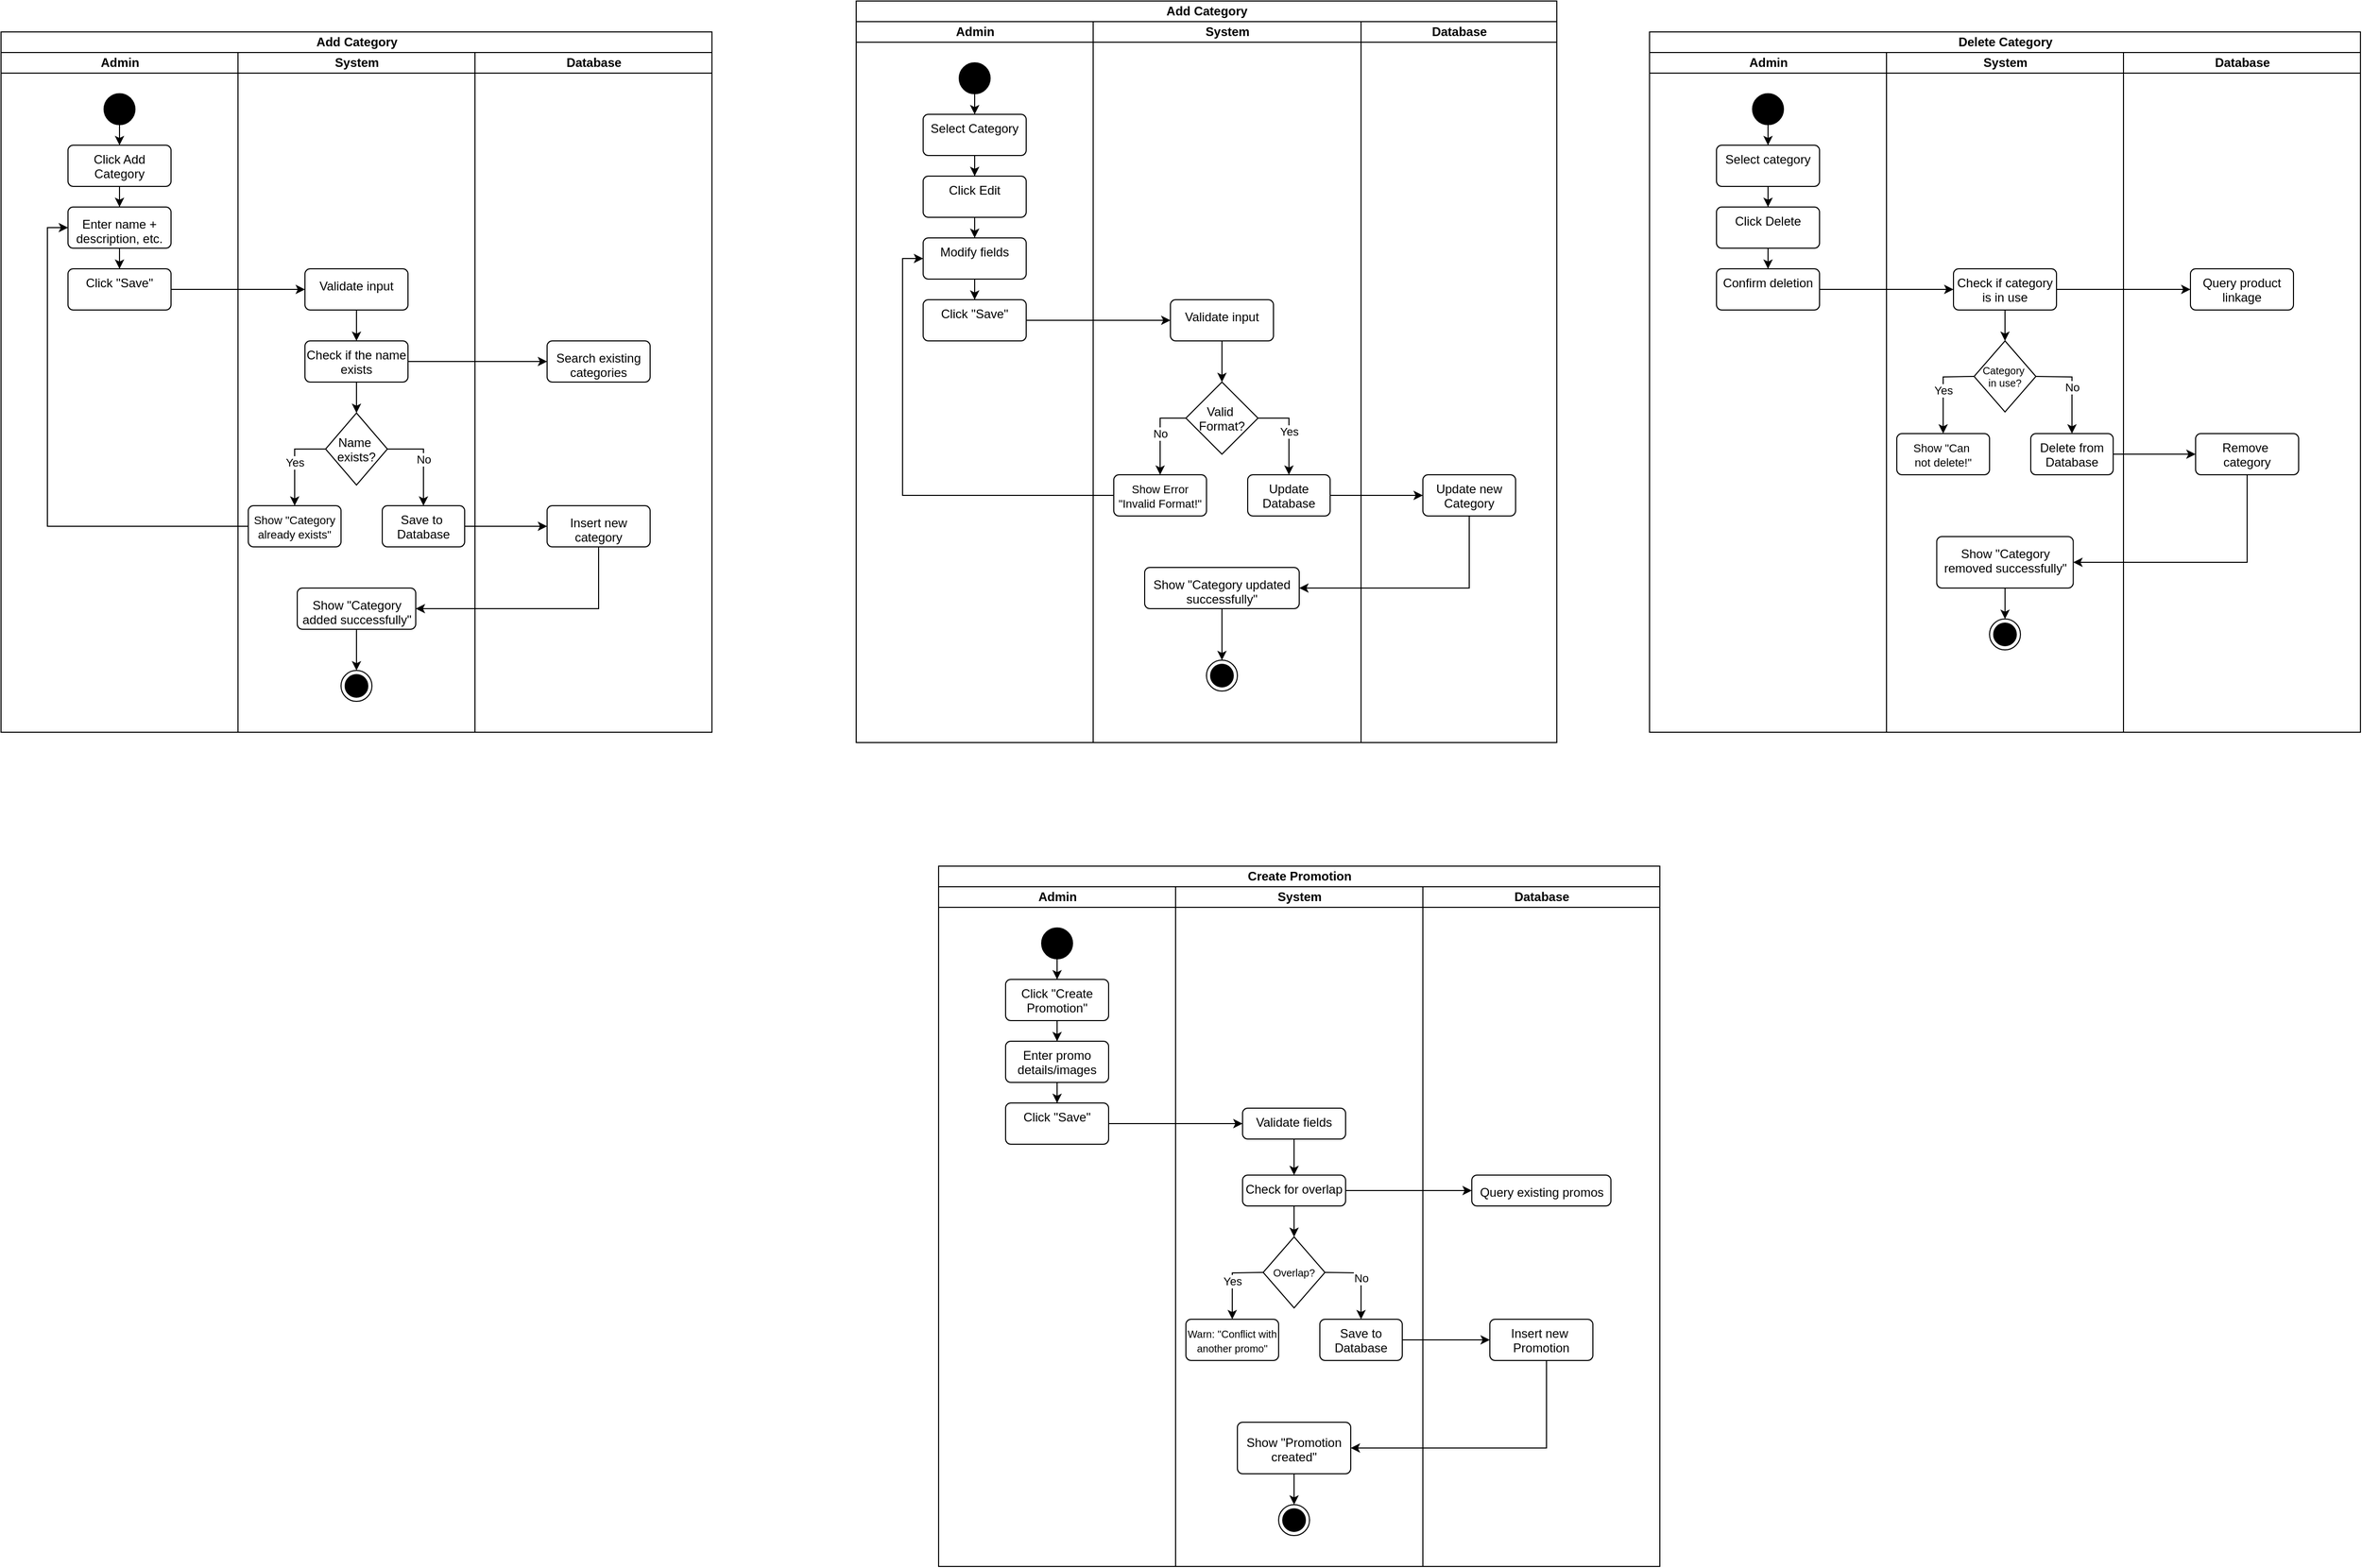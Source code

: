<mxfile version="26.2.13">
  <diagram name="Page-1" id="3IsAtxbQ0H_GZxVy88G3">
    <mxGraphModel dx="1785" dy="929" grid="1" gridSize="10" guides="1" tooltips="1" connect="1" arrows="1" fold="1" page="1" pageScale="1" pageWidth="500" pageHeight="800" math="0" shadow="0">
      <root>
        <mxCell id="0" />
        <mxCell id="1" parent="0" />
        <mxCell id="rxH15k5nblqtIWAhMG6x-1" value="Add Category" style="swimlane;childLayout=stackLayout;resizeParent=1;resizeParentMax=0;startSize=20;html=1;" vertex="1" parent="1">
          <mxGeometry x="160" y="60" width="690" height="680" as="geometry" />
        </mxCell>
        <mxCell id="rxH15k5nblqtIWAhMG6x-2" value="Admin" style="swimlane;startSize=20;html=1;" vertex="1" parent="rxH15k5nblqtIWAhMG6x-1">
          <mxGeometry y="20" width="230" height="660" as="geometry" />
        </mxCell>
        <mxCell id="rxH15k5nblqtIWAhMG6x-17" value="" style="edgeStyle=orthogonalEdgeStyle;rounded=0;orthogonalLoop=1;jettySize=auto;html=1;" edge="1" parent="rxH15k5nblqtIWAhMG6x-2" source="rxH15k5nblqtIWAhMG6x-7" target="rxH15k5nblqtIWAhMG6x-8">
          <mxGeometry relative="1" as="geometry" />
        </mxCell>
        <mxCell id="rxH15k5nblqtIWAhMG6x-7" value="" style="ellipse;fillColor=strokeColor;html=1;" vertex="1" parent="rxH15k5nblqtIWAhMG6x-2">
          <mxGeometry x="100" y="40" width="30" height="30" as="geometry" />
        </mxCell>
        <mxCell id="rxH15k5nblqtIWAhMG6x-18" value="" style="edgeStyle=orthogonalEdgeStyle;rounded=0;orthogonalLoop=1;jettySize=auto;html=1;" edge="1" parent="rxH15k5nblqtIWAhMG6x-2" source="rxH15k5nblqtIWAhMG6x-8" target="rxH15k5nblqtIWAhMG6x-15">
          <mxGeometry relative="1" as="geometry" />
        </mxCell>
        <mxCell id="rxH15k5nblqtIWAhMG6x-8" value="Click Add Category" style="html=1;align=center;verticalAlign=top;rounded=1;absoluteArcSize=1;arcSize=10;dashed=0;whiteSpace=wrap;" vertex="1" parent="rxH15k5nblqtIWAhMG6x-2">
          <mxGeometry x="65" y="90" width="100" height="40" as="geometry" />
        </mxCell>
        <mxCell id="rxH15k5nblqtIWAhMG6x-19" value="" style="edgeStyle=orthogonalEdgeStyle;rounded=0;orthogonalLoop=1;jettySize=auto;html=1;" edge="1" parent="rxH15k5nblqtIWAhMG6x-2" source="rxH15k5nblqtIWAhMG6x-15" target="rxH15k5nblqtIWAhMG6x-16">
          <mxGeometry relative="1" as="geometry" />
        </mxCell>
        <mxCell id="rxH15k5nblqtIWAhMG6x-15" value="&lt;table&gt;&lt;tbody&gt;&lt;tr&gt;&lt;td data-end=&quot;629&quot; data-start=&quot;602&quot; class=&quot;max-w-[calc(var(--thread-content-max-width)*2/3)]&quot;&gt;Enter name + description, etc.&lt;/td&gt;&lt;/tr&gt;&lt;/tbody&gt;&lt;/table&gt;&lt;table&gt;&lt;tbody&gt;&lt;tr&gt;&lt;td data-end=&quot;642&quot; data-start=&quot;629&quot; class=&quot;max-w-[calc(var(--thread-content-max-width)*2/3)]&quot;&gt;&lt;/td&gt;&lt;/tr&gt;&lt;/tbody&gt;&lt;/table&gt;" style="html=1;align=center;verticalAlign=top;rounded=1;absoluteArcSize=1;arcSize=10;dashed=0;whiteSpace=wrap;" vertex="1" parent="rxH15k5nblqtIWAhMG6x-2">
          <mxGeometry x="65" y="150" width="100" height="40" as="geometry" />
        </mxCell>
        <mxCell id="rxH15k5nblqtIWAhMG6x-16" value="Click &quot;Save&quot;" style="html=1;align=center;verticalAlign=top;rounded=1;absoluteArcSize=1;arcSize=10;dashed=0;whiteSpace=wrap;" vertex="1" parent="rxH15k5nblqtIWAhMG6x-2">
          <mxGeometry x="65" y="210" width="100" height="40" as="geometry" />
        </mxCell>
        <mxCell id="rxH15k5nblqtIWAhMG6x-30" style="edgeStyle=orthogonalEdgeStyle;rounded=0;orthogonalLoop=1;jettySize=auto;html=1;" edge="1" parent="rxH15k5nblqtIWAhMG6x-1" source="rxH15k5nblqtIWAhMG6x-16" target="rxH15k5nblqtIWAhMG6x-28">
          <mxGeometry relative="1" as="geometry" />
        </mxCell>
        <mxCell id="rxH15k5nblqtIWAhMG6x-3" value="System" style="swimlane;startSize=20;html=1;" vertex="1" parent="rxH15k5nblqtIWAhMG6x-1">
          <mxGeometry x="230" y="20" width="230" height="660" as="geometry" />
        </mxCell>
        <mxCell id="rxH15k5nblqtIWAhMG6x-31" value="" style="edgeStyle=orthogonalEdgeStyle;rounded=0;orthogonalLoop=1;jettySize=auto;html=1;" edge="1" parent="rxH15k5nblqtIWAhMG6x-3" source="rxH15k5nblqtIWAhMG6x-28" target="rxH15k5nblqtIWAhMG6x-29">
          <mxGeometry relative="1" as="geometry" />
        </mxCell>
        <mxCell id="rxH15k5nblqtIWAhMG6x-28" value="&lt;table&gt;&lt;tbody&gt;&lt;tr&gt;&lt;td data-end=&quot;702&quot; data-start=&quot;677&quot; class=&quot;max-w-[calc(var(--thread-content-max-width)*2/3)]&quot;&gt;Validate input&lt;/td&gt;&lt;/tr&gt;&lt;/tbody&gt;&lt;/table&gt;&lt;table&gt;&lt;tbody&gt;&lt;tr&gt;&lt;td data-end=&quot;719&quot; data-start=&quot;702&quot; class=&quot;max-w-[calc(var(--thread-content-max-width)*2/3)]&quot;&gt;&lt;/td&gt;&lt;/tr&gt;&lt;/tbody&gt;&lt;/table&gt;" style="html=1;align=center;verticalAlign=top;rounded=1;absoluteArcSize=1;arcSize=10;dashed=0;whiteSpace=wrap;" vertex="1" parent="rxH15k5nblqtIWAhMG6x-3">
          <mxGeometry x="65" y="210" width="100" height="40" as="geometry" />
        </mxCell>
        <mxCell id="rxH15k5nblqtIWAhMG6x-36" value="" style="edgeStyle=orthogonalEdgeStyle;rounded=0;orthogonalLoop=1;jettySize=auto;html=1;" edge="1" parent="rxH15k5nblqtIWAhMG6x-3" source="rxH15k5nblqtIWAhMG6x-29" target="rxH15k5nblqtIWAhMG6x-35">
          <mxGeometry relative="1" as="geometry" />
        </mxCell>
        <mxCell id="rxH15k5nblqtIWAhMG6x-29" value="Check if the name exists" style="html=1;align=center;verticalAlign=top;rounded=1;absoluteArcSize=1;arcSize=10;dashed=0;whiteSpace=wrap;" vertex="1" parent="rxH15k5nblqtIWAhMG6x-3">
          <mxGeometry x="65" y="280" width="100" height="40" as="geometry" />
        </mxCell>
        <mxCell id="rxH15k5nblqtIWAhMG6x-35" value="Name &#xa;exists?" style="rhombus;" vertex="1" parent="rxH15k5nblqtIWAhMG6x-3">
          <mxGeometry x="85" y="350" width="60" height="70" as="geometry" />
        </mxCell>
        <mxCell id="rxH15k5nblqtIWAhMG6x-37" value="&lt;font style=&quot;font-size: 11px;&quot;&gt; Show &quot;Category already exists&quot;&lt;/font&gt;" style="html=1;align=center;verticalAlign=top;rounded=1;absoluteArcSize=1;arcSize=10;dashed=0;whiteSpace=wrap;" vertex="1" parent="rxH15k5nblqtIWAhMG6x-3">
          <mxGeometry x="10" y="440" width="90" height="40" as="geometry" />
        </mxCell>
        <mxCell id="rxH15k5nblqtIWAhMG6x-40" value=" Save to&amp;nbsp;&lt;div&gt;Database&lt;/div&gt;" style="html=1;align=center;verticalAlign=top;rounded=1;absoluteArcSize=1;arcSize=10;dashed=0;whiteSpace=wrap;" vertex="1" parent="rxH15k5nblqtIWAhMG6x-3">
          <mxGeometry x="140" y="440" width="80" height="40" as="geometry" />
        </mxCell>
        <mxCell id="rxH15k5nblqtIWAhMG6x-41" value="" style="endArrow=classic;html=1;rounded=0;entryX=0.5;entryY=0;entryDx=0;entryDy=0;exitX=0;exitY=0.5;exitDx=0;exitDy=0;" edge="1" parent="rxH15k5nblqtIWAhMG6x-3" source="rxH15k5nblqtIWAhMG6x-35" target="rxH15k5nblqtIWAhMG6x-37">
          <mxGeometry relative="1" as="geometry">
            <mxPoint x="-50" y="300" as="sourcePoint" />
            <mxPoint x="50" y="300" as="targetPoint" />
            <Array as="points">
              <mxPoint x="55" y="385" />
            </Array>
          </mxGeometry>
        </mxCell>
        <mxCell id="rxH15k5nblqtIWAhMG6x-42" value="Yes" style="edgeLabel;resizable=0;html=1;;align=center;verticalAlign=middle;" connectable="0" vertex="1" parent="rxH15k5nblqtIWAhMG6x-41">
          <mxGeometry relative="1" as="geometry" />
        </mxCell>
        <mxCell id="rxH15k5nblqtIWAhMG6x-43" value="" style="endArrow=classic;html=1;rounded=0;entryX=0.5;entryY=0;entryDx=0;entryDy=0;exitX=1;exitY=0.5;exitDx=0;exitDy=0;" edge="1" parent="rxH15k5nblqtIWAhMG6x-3" source="rxH15k5nblqtIWAhMG6x-35" target="rxH15k5nblqtIWAhMG6x-40">
          <mxGeometry relative="1" as="geometry">
            <mxPoint x="95" y="395" as="sourcePoint" />
            <mxPoint x="65" y="450" as="targetPoint" />
            <Array as="points">
              <mxPoint x="180" y="385" />
            </Array>
          </mxGeometry>
        </mxCell>
        <mxCell id="rxH15k5nblqtIWAhMG6x-44" value="No" style="edgeLabel;resizable=0;html=1;;align=center;verticalAlign=middle;" connectable="0" vertex="1" parent="rxH15k5nblqtIWAhMG6x-43">
          <mxGeometry relative="1" as="geometry" />
        </mxCell>
        <mxCell id="rxH15k5nblqtIWAhMG6x-48" value="" style="ellipse;html=1;shape=endState;fillColor=strokeColor;" vertex="1" parent="rxH15k5nblqtIWAhMG6x-3">
          <mxGeometry x="100" y="600" width="30" height="30" as="geometry" />
        </mxCell>
        <mxCell id="rxH15k5nblqtIWAhMG6x-51" value="" style="edgeStyle=orthogonalEdgeStyle;rounded=0;orthogonalLoop=1;jettySize=auto;html=1;" edge="1" parent="rxH15k5nblqtIWAhMG6x-3" source="rxH15k5nblqtIWAhMG6x-49" target="rxH15k5nblqtIWAhMG6x-48">
          <mxGeometry relative="1" as="geometry" />
        </mxCell>
        <mxCell id="rxH15k5nblqtIWAhMG6x-49" value="&lt;table&gt;&lt;tbody&gt;&lt;tr&gt;&lt;td data-end=&quot;1046&quot; data-start=&quot;1009&quot; class=&quot;max-w-[calc(var(--thread-content-max-width)*2/3)]&quot;&gt;Show &quot;Category added successfully&quot;&lt;/td&gt;&lt;/tr&gt;&lt;/tbody&gt;&lt;/table&gt;&lt;table&gt;&lt;tbody&gt;&lt;tr&gt;&lt;td data-end=&quot;1049&quot; data-start=&quot;1046&quot; class=&quot;max-w-[calc(var(--thread-content-max-width)*2/3)]&quot;&gt;&lt;/td&gt;&lt;/tr&gt;&lt;/tbody&gt;&lt;/table&gt;" style="html=1;align=center;verticalAlign=top;rounded=1;absoluteArcSize=1;arcSize=10;dashed=0;whiteSpace=wrap;" vertex="1" parent="rxH15k5nblqtIWAhMG6x-3">
          <mxGeometry x="57.5" y="520" width="115" height="40" as="geometry" />
        </mxCell>
        <mxCell id="rxH15k5nblqtIWAhMG6x-4" value="Database" style="swimlane;startSize=20;html=1;" vertex="1" parent="rxH15k5nblqtIWAhMG6x-1">
          <mxGeometry x="460" y="20" width="230" height="660" as="geometry" />
        </mxCell>
        <mxCell id="rxH15k5nblqtIWAhMG6x-32" value="&lt;table&gt;&lt;tbody&gt;&lt;tr data-end=&quot;790&quot; data-start=&quot;720&quot;&gt;&lt;td data-end=&quot;790&quot; data-start=&quot;760&quot; class=&quot;max-w-[calc(var(--thread-content-max-width)*2/3)]&quot;&gt;Search existing categories&lt;/td&gt;&lt;/tr&gt;&lt;/tbody&gt;&lt;/table&gt;&lt;table&gt;&lt;tbody&gt;&lt;tr data-end=&quot;848&quot; data-start=&quot;791&quot;&gt;&lt;td data-end=&quot;806&quot; data-start=&quot;791&quot; class=&quot;max-w-[calc(var(--thread-content-max-width)*2/3)]&quot;&gt;&lt;/td&gt;&lt;/tr&gt;&lt;/tbody&gt;&lt;/table&gt;" style="html=1;align=center;verticalAlign=top;rounded=1;absoluteArcSize=1;arcSize=10;dashed=0;whiteSpace=wrap;" vertex="1" parent="rxH15k5nblqtIWAhMG6x-4">
          <mxGeometry x="70" y="280" width="100" height="40" as="geometry" />
        </mxCell>
        <mxCell id="rxH15k5nblqtIWAhMG6x-46" value="&lt;table&gt;&lt;tbody&gt;&lt;tr data-end=&quot;790&quot; data-start=&quot;720&quot;&gt;&lt;td data-end=&quot;790&quot; data-start=&quot;760&quot; class=&quot;max-w-[calc(var(--thread-content-max-width)*2/3)]&quot;&gt;Insert new category&lt;table style=&quot;background-color: transparent; color: light-dark(rgb(0, 0, 0), rgb(255, 255, 255));&quot;&gt;&lt;tbody&gt;&lt;tr data-end=&quot;848&quot; data-start=&quot;791&quot;&gt;&lt;td data-end=&quot;806&quot; data-start=&quot;791&quot; class=&quot;max-w-[calc(var(--thread-content-max-width)*2/3)]&quot;&gt;&lt;/td&gt;&lt;/tr&gt;&lt;/tbody&gt;&lt;/table&gt;&lt;/td&gt;&lt;/tr&gt;&lt;/tbody&gt;&lt;/table&gt;" style="html=1;align=center;verticalAlign=top;rounded=1;absoluteArcSize=1;arcSize=10;dashed=0;whiteSpace=wrap;" vertex="1" parent="rxH15k5nblqtIWAhMG6x-4">
          <mxGeometry x="70" y="440" width="100" height="40" as="geometry" />
        </mxCell>
        <mxCell id="rxH15k5nblqtIWAhMG6x-33" style="edgeStyle=orthogonalEdgeStyle;rounded=0;orthogonalLoop=1;jettySize=auto;html=1;" edge="1" parent="rxH15k5nblqtIWAhMG6x-1" source="rxH15k5nblqtIWAhMG6x-29" target="rxH15k5nblqtIWAhMG6x-32">
          <mxGeometry relative="1" as="geometry" />
        </mxCell>
        <mxCell id="rxH15k5nblqtIWAhMG6x-45" style="edgeStyle=orthogonalEdgeStyle;rounded=0;orthogonalLoop=1;jettySize=auto;html=1;entryX=0;entryY=0.5;entryDx=0;entryDy=0;" edge="1" parent="rxH15k5nblqtIWAhMG6x-1" source="rxH15k5nblqtIWAhMG6x-37" target="rxH15k5nblqtIWAhMG6x-15">
          <mxGeometry relative="1" as="geometry" />
        </mxCell>
        <mxCell id="rxH15k5nblqtIWAhMG6x-47" value="" style="edgeStyle=orthogonalEdgeStyle;rounded=0;orthogonalLoop=1;jettySize=auto;html=1;" edge="1" parent="rxH15k5nblqtIWAhMG6x-1" source="rxH15k5nblqtIWAhMG6x-40" target="rxH15k5nblqtIWAhMG6x-46">
          <mxGeometry relative="1" as="geometry" />
        </mxCell>
        <mxCell id="rxH15k5nblqtIWAhMG6x-50" style="edgeStyle=orthogonalEdgeStyle;rounded=0;orthogonalLoop=1;jettySize=auto;html=1;entryX=1;entryY=0.5;entryDx=0;entryDy=0;" edge="1" parent="rxH15k5nblqtIWAhMG6x-1" source="rxH15k5nblqtIWAhMG6x-46" target="rxH15k5nblqtIWAhMG6x-49">
          <mxGeometry relative="1" as="geometry">
            <Array as="points">
              <mxPoint x="580" y="560" />
            </Array>
          </mxGeometry>
        </mxCell>
        <mxCell id="rxH15k5nblqtIWAhMG6x-53" value="Add Category" style="swimlane;childLayout=stackLayout;resizeParent=1;resizeParentMax=0;startSize=20;html=1;" vertex="1" parent="1">
          <mxGeometry x="990" y="30" width="680" height="720" as="geometry" />
        </mxCell>
        <mxCell id="rxH15k5nblqtIWAhMG6x-54" value="Admin" style="swimlane;startSize=20;html=1;" vertex="1" parent="rxH15k5nblqtIWAhMG6x-53">
          <mxGeometry y="20" width="230" height="700" as="geometry" />
        </mxCell>
        <mxCell id="rxH15k5nblqtIWAhMG6x-55" value="" style="edgeStyle=orthogonalEdgeStyle;rounded=0;orthogonalLoop=1;jettySize=auto;html=1;" edge="1" parent="rxH15k5nblqtIWAhMG6x-54" source="rxH15k5nblqtIWAhMG6x-56" target="rxH15k5nblqtIWAhMG6x-58">
          <mxGeometry relative="1" as="geometry" />
        </mxCell>
        <mxCell id="rxH15k5nblqtIWAhMG6x-56" value="" style="ellipse;fillColor=strokeColor;html=1;" vertex="1" parent="rxH15k5nblqtIWAhMG6x-54">
          <mxGeometry x="100" y="40" width="30" height="30" as="geometry" />
        </mxCell>
        <mxCell id="rxH15k5nblqtIWAhMG6x-57" value="" style="edgeStyle=orthogonalEdgeStyle;rounded=0;orthogonalLoop=1;jettySize=auto;html=1;" edge="1" parent="rxH15k5nblqtIWAhMG6x-54" source="rxH15k5nblqtIWAhMG6x-58" target="rxH15k5nblqtIWAhMG6x-60">
          <mxGeometry relative="1" as="geometry" />
        </mxCell>
        <mxCell id="rxH15k5nblqtIWAhMG6x-58" value="Select Category" style="html=1;align=center;verticalAlign=top;rounded=1;absoluteArcSize=1;arcSize=10;dashed=0;whiteSpace=wrap;" vertex="1" parent="rxH15k5nblqtIWAhMG6x-54">
          <mxGeometry x="65" y="90" width="100" height="40" as="geometry" />
        </mxCell>
        <mxCell id="rxH15k5nblqtIWAhMG6x-59" value="" style="edgeStyle=orthogonalEdgeStyle;rounded=0;orthogonalLoop=1;jettySize=auto;html=1;" edge="1" parent="rxH15k5nblqtIWAhMG6x-54" source="rxH15k5nblqtIWAhMG6x-60" target="rxH15k5nblqtIWAhMG6x-61">
          <mxGeometry relative="1" as="geometry" />
        </mxCell>
        <mxCell id="rxH15k5nblqtIWAhMG6x-60" value="Click Edit" style="html=1;align=center;verticalAlign=top;rounded=1;absoluteArcSize=1;arcSize=10;dashed=0;whiteSpace=wrap;" vertex="1" parent="rxH15k5nblqtIWAhMG6x-54">
          <mxGeometry x="65" y="150" width="100" height="40" as="geometry" />
        </mxCell>
        <mxCell id="rxH15k5nblqtIWAhMG6x-86" value="" style="edgeStyle=orthogonalEdgeStyle;rounded=0;orthogonalLoop=1;jettySize=auto;html=1;" edge="1" parent="rxH15k5nblqtIWAhMG6x-54" source="rxH15k5nblqtIWAhMG6x-61" target="rxH15k5nblqtIWAhMG6x-85">
          <mxGeometry relative="1" as="geometry" />
        </mxCell>
        <mxCell id="rxH15k5nblqtIWAhMG6x-61" value="Modify fields" style="html=1;align=center;verticalAlign=top;rounded=1;absoluteArcSize=1;arcSize=10;dashed=0;whiteSpace=wrap;" vertex="1" parent="rxH15k5nblqtIWAhMG6x-54">
          <mxGeometry x="65" y="210" width="100" height="40" as="geometry" />
        </mxCell>
        <mxCell id="rxH15k5nblqtIWAhMG6x-85" value="Click &quot;Save&quot;" style="html=1;align=center;verticalAlign=top;rounded=1;absoluteArcSize=1;arcSize=10;dashed=0;whiteSpace=wrap;" vertex="1" parent="rxH15k5nblqtIWAhMG6x-54">
          <mxGeometry x="65" y="270" width="100" height="40" as="geometry" />
        </mxCell>
        <mxCell id="rxH15k5nblqtIWAhMG6x-63" value="System" style="swimlane;startSize=20;html=1;" vertex="1" parent="rxH15k5nblqtIWAhMG6x-53">
          <mxGeometry x="230" y="20" width="260" height="700" as="geometry" />
        </mxCell>
        <mxCell id="rxH15k5nblqtIWAhMG6x-88" value="" style="edgeStyle=orthogonalEdgeStyle;rounded=0;orthogonalLoop=1;jettySize=auto;html=1;" edge="1" parent="rxH15k5nblqtIWAhMG6x-63" source="rxH15k5nblqtIWAhMG6x-65" target="rxH15k5nblqtIWAhMG6x-68">
          <mxGeometry relative="1" as="geometry" />
        </mxCell>
        <mxCell id="rxH15k5nblqtIWAhMG6x-65" value="&lt;table&gt;&lt;tbody&gt;&lt;tr&gt;&lt;td data-end=&quot;702&quot; data-start=&quot;677&quot; class=&quot;max-w-[calc(var(--thread-content-max-width)*2/3)]&quot;&gt;Validate input&lt;/td&gt;&lt;/tr&gt;&lt;/tbody&gt;&lt;/table&gt;&lt;table&gt;&lt;tbody&gt;&lt;tr&gt;&lt;td data-end=&quot;719&quot; data-start=&quot;702&quot; class=&quot;max-w-[calc(var(--thread-content-max-width)*2/3)]&quot;&gt;&lt;/td&gt;&lt;/tr&gt;&lt;/tbody&gt;&lt;/table&gt;" style="html=1;align=center;verticalAlign=top;rounded=1;absoluteArcSize=1;arcSize=10;dashed=0;whiteSpace=wrap;" vertex="1" parent="rxH15k5nblqtIWAhMG6x-63">
          <mxGeometry x="75" y="270" width="100" height="40" as="geometry" />
        </mxCell>
        <mxCell id="rxH15k5nblqtIWAhMG6x-68" value="Valid &#xa;Format?" style="rhombus;" vertex="1" parent="rxH15k5nblqtIWAhMG6x-63">
          <mxGeometry x="90" y="350" width="70" height="70" as="geometry" />
        </mxCell>
        <mxCell id="rxH15k5nblqtIWAhMG6x-69" value="&lt;font style=&quot;font-size: 11px;&quot;&gt; Show Error &quot;Invalid Format!&quot;&lt;/font&gt;" style="html=1;align=center;verticalAlign=top;rounded=1;absoluteArcSize=1;arcSize=10;dashed=0;whiteSpace=wrap;" vertex="1" parent="rxH15k5nblqtIWAhMG6x-63">
          <mxGeometry x="20" y="440" width="90" height="40" as="geometry" />
        </mxCell>
        <mxCell id="rxH15k5nblqtIWAhMG6x-70" value="Update Database" style="html=1;align=center;verticalAlign=top;rounded=1;absoluteArcSize=1;arcSize=10;dashed=0;whiteSpace=wrap;" vertex="1" parent="rxH15k5nblqtIWAhMG6x-63">
          <mxGeometry x="150" y="440" width="80" height="40" as="geometry" />
        </mxCell>
        <mxCell id="rxH15k5nblqtIWAhMG6x-71" value="" style="endArrow=classic;html=1;rounded=0;entryX=0.5;entryY=0;entryDx=0;entryDy=0;exitX=0;exitY=0.5;exitDx=0;exitDy=0;" edge="1" parent="rxH15k5nblqtIWAhMG6x-63" source="rxH15k5nblqtIWAhMG6x-68" target="rxH15k5nblqtIWAhMG6x-69">
          <mxGeometry relative="1" as="geometry">
            <mxPoint x="-40" y="300" as="sourcePoint" />
            <mxPoint x="60" y="300" as="targetPoint" />
            <Array as="points">
              <mxPoint x="65" y="385" />
            </Array>
          </mxGeometry>
        </mxCell>
        <mxCell id="rxH15k5nblqtIWAhMG6x-72" value="No" style="edgeLabel;resizable=0;html=1;;align=center;verticalAlign=middle;" connectable="0" vertex="1" parent="rxH15k5nblqtIWAhMG6x-71">
          <mxGeometry relative="1" as="geometry" />
        </mxCell>
        <mxCell id="rxH15k5nblqtIWAhMG6x-73" value="" style="endArrow=classic;html=1;rounded=0;entryX=0.5;entryY=0;entryDx=0;entryDy=0;exitX=1;exitY=0.5;exitDx=0;exitDy=0;" edge="1" parent="rxH15k5nblqtIWAhMG6x-63" source="rxH15k5nblqtIWAhMG6x-68" target="rxH15k5nblqtIWAhMG6x-70">
          <mxGeometry relative="1" as="geometry">
            <mxPoint x="105" y="395" as="sourcePoint" />
            <mxPoint x="75" y="450" as="targetPoint" />
            <Array as="points">
              <mxPoint x="190" y="385" />
            </Array>
          </mxGeometry>
        </mxCell>
        <mxCell id="rxH15k5nblqtIWAhMG6x-74" value="Yes" style="edgeLabel;resizable=0;html=1;;align=center;verticalAlign=middle;" connectable="0" vertex="1" parent="rxH15k5nblqtIWAhMG6x-73">
          <mxGeometry relative="1" as="geometry" />
        </mxCell>
        <mxCell id="rxH15k5nblqtIWAhMG6x-75" value="" style="ellipse;html=1;shape=endState;fillColor=strokeColor;" vertex="1" parent="rxH15k5nblqtIWAhMG6x-63">
          <mxGeometry x="110" y="620" width="30" height="30" as="geometry" />
        </mxCell>
        <mxCell id="rxH15k5nblqtIWAhMG6x-76" value="" style="edgeStyle=orthogonalEdgeStyle;rounded=0;orthogonalLoop=1;jettySize=auto;html=1;" edge="1" parent="rxH15k5nblqtIWAhMG6x-63" source="rxH15k5nblqtIWAhMG6x-77" target="rxH15k5nblqtIWAhMG6x-75">
          <mxGeometry relative="1" as="geometry" />
        </mxCell>
        <mxCell id="rxH15k5nblqtIWAhMG6x-77" value="&lt;table&gt;&lt;tbody&gt;&lt;tr&gt;&lt;td data-end=&quot;1046&quot; data-start=&quot;1009&quot; class=&quot;max-w-[calc(var(--thread-content-max-width)*2/3)]&quot;&gt;Show &quot;Category updated successfully&quot;&lt;/td&gt;&lt;/tr&gt;&lt;/tbody&gt;&lt;/table&gt;&lt;table&gt;&lt;tbody&gt;&lt;tr&gt;&lt;td data-end=&quot;1049&quot; data-start=&quot;1046&quot; class=&quot;max-w-[calc(var(--thread-content-max-width)*2/3)]&quot;&gt;&lt;/td&gt;&lt;/tr&gt;&lt;/tbody&gt;&lt;/table&gt;" style="html=1;align=center;verticalAlign=top;rounded=1;absoluteArcSize=1;arcSize=10;dashed=0;whiteSpace=wrap;" vertex="1" parent="rxH15k5nblqtIWAhMG6x-63">
          <mxGeometry x="50" y="530" width="150" height="40" as="geometry" />
        </mxCell>
        <mxCell id="rxH15k5nblqtIWAhMG6x-80" value="Update new Category" style="html=1;align=center;verticalAlign=top;rounded=1;absoluteArcSize=1;arcSize=10;dashed=0;whiteSpace=wrap;" vertex="1" parent="rxH15k5nblqtIWAhMG6x-63">
          <mxGeometry x="320" y="440" width="90" height="40" as="geometry" />
        </mxCell>
        <mxCell id="rxH15k5nblqtIWAhMG6x-89" style="edgeStyle=orthogonalEdgeStyle;rounded=0;orthogonalLoop=1;jettySize=auto;html=1;entryX=0;entryY=0.5;entryDx=0;entryDy=0;" edge="1" parent="rxH15k5nblqtIWAhMG6x-63" source="rxH15k5nblqtIWAhMG6x-70" target="rxH15k5nblqtIWAhMG6x-80">
          <mxGeometry relative="1" as="geometry" />
        </mxCell>
        <mxCell id="rxH15k5nblqtIWAhMG6x-90" style="edgeStyle=orthogonalEdgeStyle;rounded=0;orthogonalLoop=1;jettySize=auto;html=1;entryX=1;entryY=0.5;entryDx=0;entryDy=0;" edge="1" parent="rxH15k5nblqtIWAhMG6x-63" source="rxH15k5nblqtIWAhMG6x-80" target="rxH15k5nblqtIWAhMG6x-77">
          <mxGeometry relative="1" as="geometry">
            <Array as="points">
              <mxPoint x="365" y="550" />
            </Array>
          </mxGeometry>
        </mxCell>
        <mxCell id="rxH15k5nblqtIWAhMG6x-78" value="Database" style="swimlane;startSize=20;html=1;" vertex="1" parent="rxH15k5nblqtIWAhMG6x-53">
          <mxGeometry x="490" y="20" width="190" height="700" as="geometry" />
        </mxCell>
        <mxCell id="rxH15k5nblqtIWAhMG6x-91" style="edgeStyle=orthogonalEdgeStyle;rounded=0;orthogonalLoop=1;jettySize=auto;html=1;" edge="1" parent="rxH15k5nblqtIWAhMG6x-53" source="rxH15k5nblqtIWAhMG6x-85" target="rxH15k5nblqtIWAhMG6x-65">
          <mxGeometry relative="1" as="geometry" />
        </mxCell>
        <mxCell id="rxH15k5nblqtIWAhMG6x-92" style="edgeStyle=orthogonalEdgeStyle;rounded=0;orthogonalLoop=1;jettySize=auto;html=1;entryX=0;entryY=0.5;entryDx=0;entryDy=0;" edge="1" parent="rxH15k5nblqtIWAhMG6x-53" source="rxH15k5nblqtIWAhMG6x-69" target="rxH15k5nblqtIWAhMG6x-61">
          <mxGeometry relative="1" as="geometry" />
        </mxCell>
        <mxCell id="rxH15k5nblqtIWAhMG6x-93" value="Delete Category" style="swimlane;childLayout=stackLayout;resizeParent=1;resizeParentMax=0;startSize=20;html=1;" vertex="1" parent="1">
          <mxGeometry x="1760" y="60" width="690" height="680" as="geometry" />
        </mxCell>
        <mxCell id="rxH15k5nblqtIWAhMG6x-94" value="Admin" style="swimlane;startSize=20;html=1;" vertex="1" parent="rxH15k5nblqtIWAhMG6x-93">
          <mxGeometry y="20" width="230" height="660" as="geometry" />
        </mxCell>
        <mxCell id="rxH15k5nblqtIWAhMG6x-95" value="" style="edgeStyle=orthogonalEdgeStyle;rounded=0;orthogonalLoop=1;jettySize=auto;html=1;" edge="1" parent="rxH15k5nblqtIWAhMG6x-94" source="rxH15k5nblqtIWAhMG6x-96" target="rxH15k5nblqtIWAhMG6x-98">
          <mxGeometry relative="1" as="geometry" />
        </mxCell>
        <mxCell id="rxH15k5nblqtIWAhMG6x-96" value="" style="ellipse;fillColor=strokeColor;html=1;" vertex="1" parent="rxH15k5nblqtIWAhMG6x-94">
          <mxGeometry x="100" y="40" width="30" height="30" as="geometry" />
        </mxCell>
        <mxCell id="rxH15k5nblqtIWAhMG6x-97" value="" style="edgeStyle=orthogonalEdgeStyle;rounded=0;orthogonalLoop=1;jettySize=auto;html=1;" edge="1" parent="rxH15k5nblqtIWAhMG6x-94" source="rxH15k5nblqtIWAhMG6x-98" target="rxH15k5nblqtIWAhMG6x-100">
          <mxGeometry relative="1" as="geometry" />
        </mxCell>
        <mxCell id="rxH15k5nblqtIWAhMG6x-98" value="Select category" style="html=1;align=center;verticalAlign=top;rounded=1;absoluteArcSize=1;arcSize=10;dashed=0;whiteSpace=wrap;" vertex="1" parent="rxH15k5nblqtIWAhMG6x-94">
          <mxGeometry x="65" y="90" width="100" height="40" as="geometry" />
        </mxCell>
        <mxCell id="rxH15k5nblqtIWAhMG6x-99" value="" style="edgeStyle=orthogonalEdgeStyle;rounded=0;orthogonalLoop=1;jettySize=auto;html=1;" edge="1" parent="rxH15k5nblqtIWAhMG6x-94" source="rxH15k5nblqtIWAhMG6x-100" target="rxH15k5nblqtIWAhMG6x-101">
          <mxGeometry relative="1" as="geometry" />
        </mxCell>
        <mxCell id="rxH15k5nblqtIWAhMG6x-100" value="Click Delete" style="html=1;align=center;verticalAlign=top;rounded=1;absoluteArcSize=1;arcSize=10;dashed=0;whiteSpace=wrap;" vertex="1" parent="rxH15k5nblqtIWAhMG6x-94">
          <mxGeometry x="65" y="150" width="100" height="40" as="geometry" />
        </mxCell>
        <mxCell id="rxH15k5nblqtIWAhMG6x-101" value="Confirm deletion" style="html=1;align=center;verticalAlign=top;rounded=1;absoluteArcSize=1;arcSize=10;dashed=0;whiteSpace=wrap;" vertex="1" parent="rxH15k5nblqtIWAhMG6x-94">
          <mxGeometry x="65" y="210" width="100" height="40" as="geometry" />
        </mxCell>
        <mxCell id="rxH15k5nblqtIWAhMG6x-102" style="edgeStyle=orthogonalEdgeStyle;rounded=0;orthogonalLoop=1;jettySize=auto;html=1;" edge="1" parent="rxH15k5nblqtIWAhMG6x-93" source="rxH15k5nblqtIWAhMG6x-101" target="rxH15k5nblqtIWAhMG6x-105">
          <mxGeometry relative="1" as="geometry" />
        </mxCell>
        <mxCell id="rxH15k5nblqtIWAhMG6x-103" value="System" style="swimlane;startSize=20;html=1;" vertex="1" parent="rxH15k5nblqtIWAhMG6x-93">
          <mxGeometry x="230" y="20" width="230" height="660" as="geometry" />
        </mxCell>
        <mxCell id="rxH15k5nblqtIWAhMG6x-105" value="Check if category is in use" style="html=1;align=center;verticalAlign=top;rounded=1;absoluteArcSize=1;arcSize=10;dashed=0;whiteSpace=wrap;" vertex="1" parent="rxH15k5nblqtIWAhMG6x-103">
          <mxGeometry x="65" y="210" width="100" height="40" as="geometry" />
        </mxCell>
        <mxCell id="rxH15k5nblqtIWAhMG6x-108" value="Category &#xa;in use?" style="rhombus;fontSize=10;" vertex="1" parent="rxH15k5nblqtIWAhMG6x-103">
          <mxGeometry x="85" y="280" width="60" height="69" as="geometry" />
        </mxCell>
        <mxCell id="rxH15k5nblqtIWAhMG6x-126" value="" style="edgeStyle=orthogonalEdgeStyle;rounded=0;orthogonalLoop=1;jettySize=auto;html=1;" edge="1" parent="rxH15k5nblqtIWAhMG6x-103" source="rxH15k5nblqtIWAhMG6x-105" target="rxH15k5nblqtIWAhMG6x-108">
          <mxGeometry relative="1" as="geometry" />
        </mxCell>
        <mxCell id="rxH15k5nblqtIWAhMG6x-117" value="&lt;table&gt;&lt;tbody&gt;&lt;tr&gt;&lt;td data-end=&quot;1046&quot; data-start=&quot;1009&quot; class=&quot;max-w-[calc(var(--thread-content-max-width)*2/3)]&quot;&gt;Show &quot;Category removed successfully&quot;&lt;/td&gt;&lt;/tr&gt;&lt;/tbody&gt;&lt;/table&gt;&lt;table&gt;&lt;tbody&gt;&lt;tr&gt;&lt;td data-end=&quot;1049&quot; data-start=&quot;1046&quot; class=&quot;max-w-[calc(var(--thread-content-max-width)*2/3)]&quot;&gt;&lt;/td&gt;&lt;/tr&gt;&lt;/tbody&gt;&lt;/table&gt;" style="html=1;align=center;verticalAlign=top;rounded=1;absoluteArcSize=1;arcSize=10;dashed=0;whiteSpace=wrap;" vertex="1" parent="rxH15k5nblqtIWAhMG6x-103">
          <mxGeometry x="48.75" y="470" width="132.5" height="50" as="geometry" />
        </mxCell>
        <mxCell id="rxH15k5nblqtIWAhMG6x-115" value="" style="ellipse;html=1;shape=endState;fillColor=strokeColor;" vertex="1" parent="rxH15k5nblqtIWAhMG6x-103">
          <mxGeometry x="100" y="550" width="30" height="30" as="geometry" />
        </mxCell>
        <mxCell id="rxH15k5nblqtIWAhMG6x-116" value="" style="edgeStyle=orthogonalEdgeStyle;rounded=0;orthogonalLoop=1;jettySize=auto;html=1;" edge="1" parent="rxH15k5nblqtIWAhMG6x-103" source="rxH15k5nblqtIWAhMG6x-117" target="rxH15k5nblqtIWAhMG6x-115">
          <mxGeometry relative="1" as="geometry" />
        </mxCell>
        <mxCell id="rxH15k5nblqtIWAhMG6x-118" value="Database" style="swimlane;startSize=20;html=1;" vertex="1" parent="rxH15k5nblqtIWAhMG6x-93">
          <mxGeometry x="460" y="20" width="230" height="660" as="geometry" />
        </mxCell>
        <mxCell id="rxH15k5nblqtIWAhMG6x-119" value="Query product linkage" style="html=1;align=center;verticalAlign=top;rounded=1;absoluteArcSize=1;arcSize=10;dashed=0;whiteSpace=wrap;" vertex="1" parent="rxH15k5nblqtIWAhMG6x-118">
          <mxGeometry x="65" y="210" width="100" height="40" as="geometry" />
        </mxCell>
        <mxCell id="rxH15k5nblqtIWAhMG6x-109" value="&lt;font style=&quot;font-size: 11px;&quot;&gt; Show &quot;Can&amp;nbsp;&lt;/font&gt;&lt;div&gt;&lt;font style=&quot;font-size: 11px;&quot;&gt;not delete!&quot;&lt;/font&gt;&lt;/div&gt;" style="html=1;align=center;verticalAlign=top;rounded=1;absoluteArcSize=1;arcSize=10;dashed=0;whiteSpace=wrap;" vertex="1" parent="rxH15k5nblqtIWAhMG6x-118">
          <mxGeometry x="-220" y="370" width="90" height="40" as="geometry" />
        </mxCell>
        <mxCell id="rxH15k5nblqtIWAhMG6x-110" value="&lt;div&gt;Delete from Database&lt;/div&gt;" style="html=1;align=center;verticalAlign=top;rounded=1;absoluteArcSize=1;arcSize=10;dashed=0;whiteSpace=wrap;" vertex="1" parent="rxH15k5nblqtIWAhMG6x-118">
          <mxGeometry x="-90" y="370" width="80" height="40" as="geometry" />
        </mxCell>
        <mxCell id="rxH15k5nblqtIWAhMG6x-120" value="Remove&amp;nbsp;&lt;div&gt;category&lt;/div&gt;" style="html=1;align=center;verticalAlign=top;rounded=1;absoluteArcSize=1;arcSize=10;dashed=0;whiteSpace=wrap;" vertex="1" parent="rxH15k5nblqtIWAhMG6x-118">
          <mxGeometry x="70" y="370" width="100" height="40" as="geometry" />
        </mxCell>
        <mxCell id="rxH15k5nblqtIWAhMG6x-123" value="" style="edgeStyle=orthogonalEdgeStyle;rounded=0;orthogonalLoop=1;jettySize=auto;html=1;" edge="1" parent="rxH15k5nblqtIWAhMG6x-118" source="rxH15k5nblqtIWAhMG6x-110" target="rxH15k5nblqtIWAhMG6x-120">
          <mxGeometry relative="1" as="geometry" />
        </mxCell>
        <mxCell id="rxH15k5nblqtIWAhMG6x-125" style="edgeStyle=orthogonalEdgeStyle;rounded=0;orthogonalLoop=1;jettySize=auto;html=1;entryX=0;entryY=0.5;entryDx=0;entryDy=0;" edge="1" parent="rxH15k5nblqtIWAhMG6x-93" source="rxH15k5nblqtIWAhMG6x-105" target="rxH15k5nblqtIWAhMG6x-119">
          <mxGeometry relative="1" as="geometry" />
        </mxCell>
        <mxCell id="rxH15k5nblqtIWAhMG6x-111" value="" style="endArrow=classic;html=1;rounded=0;entryX=0.5;entryY=0;entryDx=0;entryDy=0;exitX=0;exitY=0.5;exitDx=0;exitDy=0;" edge="1" parent="rxH15k5nblqtIWAhMG6x-93" source="rxH15k5nblqtIWAhMG6x-108" target="rxH15k5nblqtIWAhMG6x-109">
          <mxGeometry relative="1" as="geometry">
            <mxPoint x="180" y="250" as="sourcePoint" />
            <mxPoint x="280" y="250" as="targetPoint" />
            <Array as="points">
              <mxPoint x="285" y="335" />
            </Array>
          </mxGeometry>
        </mxCell>
        <mxCell id="rxH15k5nblqtIWAhMG6x-112" value="Yes" style="edgeLabel;resizable=0;html=1;;align=center;verticalAlign=middle;" connectable="0" vertex="1" parent="rxH15k5nblqtIWAhMG6x-111">
          <mxGeometry relative="1" as="geometry" />
        </mxCell>
        <mxCell id="rxH15k5nblqtIWAhMG6x-113" value="" style="endArrow=classic;html=1;rounded=0;entryX=0.5;entryY=0;entryDx=0;entryDy=0;exitX=1;exitY=0.5;exitDx=0;exitDy=0;" edge="1" parent="rxH15k5nblqtIWAhMG6x-93" source="rxH15k5nblqtIWAhMG6x-108" target="rxH15k5nblqtIWAhMG6x-110">
          <mxGeometry relative="1" as="geometry">
            <mxPoint x="325" y="345" as="sourcePoint" />
            <mxPoint x="295" y="400" as="targetPoint" />
            <Array as="points">
              <mxPoint x="410" y="335" />
            </Array>
          </mxGeometry>
        </mxCell>
        <mxCell id="rxH15k5nblqtIWAhMG6x-114" value="No" style="edgeLabel;resizable=0;html=1;;align=center;verticalAlign=middle;" connectable="0" vertex="1" parent="rxH15k5nblqtIWAhMG6x-113">
          <mxGeometry relative="1" as="geometry" />
        </mxCell>
        <mxCell id="rxH15k5nblqtIWAhMG6x-128" style="edgeStyle=orthogonalEdgeStyle;rounded=0;orthogonalLoop=1;jettySize=auto;html=1;entryX=1;entryY=0.5;entryDx=0;entryDy=0;" edge="1" parent="rxH15k5nblqtIWAhMG6x-93" source="rxH15k5nblqtIWAhMG6x-120" target="rxH15k5nblqtIWAhMG6x-117">
          <mxGeometry relative="1" as="geometry">
            <Array as="points">
              <mxPoint x="580" y="515" />
            </Array>
          </mxGeometry>
        </mxCell>
        <mxCell id="rxH15k5nblqtIWAhMG6x-129" value="Create Promotion" style="swimlane;childLayout=stackLayout;resizeParent=1;resizeParentMax=0;startSize=20;html=1;" vertex="1" parent="1">
          <mxGeometry x="1070" y="870" width="700" height="680" as="geometry" />
        </mxCell>
        <mxCell id="rxH15k5nblqtIWAhMG6x-130" value="Admin" style="swimlane;startSize=20;html=1;" vertex="1" parent="rxH15k5nblqtIWAhMG6x-129">
          <mxGeometry y="20" width="230" height="660" as="geometry" />
        </mxCell>
        <mxCell id="rxH15k5nblqtIWAhMG6x-131" value="" style="edgeStyle=orthogonalEdgeStyle;rounded=0;orthogonalLoop=1;jettySize=auto;html=1;" edge="1" parent="rxH15k5nblqtIWAhMG6x-130" source="rxH15k5nblqtIWAhMG6x-132" target="rxH15k5nblqtIWAhMG6x-134">
          <mxGeometry relative="1" as="geometry" />
        </mxCell>
        <mxCell id="rxH15k5nblqtIWAhMG6x-132" value="" style="ellipse;fillColor=strokeColor;html=1;" vertex="1" parent="rxH15k5nblqtIWAhMG6x-130">
          <mxGeometry x="100" y="40" width="30" height="30" as="geometry" />
        </mxCell>
        <mxCell id="rxH15k5nblqtIWAhMG6x-133" value="" style="edgeStyle=orthogonalEdgeStyle;rounded=0;orthogonalLoop=1;jettySize=auto;html=1;" edge="1" parent="rxH15k5nblqtIWAhMG6x-130" source="rxH15k5nblqtIWAhMG6x-134" target="rxH15k5nblqtIWAhMG6x-136">
          <mxGeometry relative="1" as="geometry" />
        </mxCell>
        <mxCell id="rxH15k5nblqtIWAhMG6x-134" value="Click &quot;Create Promotion&quot;" style="html=1;align=center;verticalAlign=top;rounded=1;absoluteArcSize=1;arcSize=10;dashed=0;whiteSpace=wrap;" vertex="1" parent="rxH15k5nblqtIWAhMG6x-130">
          <mxGeometry x="65" y="90" width="100" height="40" as="geometry" />
        </mxCell>
        <mxCell id="rxH15k5nblqtIWAhMG6x-135" value="" style="edgeStyle=orthogonalEdgeStyle;rounded=0;orthogonalLoop=1;jettySize=auto;html=1;" edge="1" parent="rxH15k5nblqtIWAhMG6x-130" source="rxH15k5nblqtIWAhMG6x-136" target="rxH15k5nblqtIWAhMG6x-137">
          <mxGeometry relative="1" as="geometry" />
        </mxCell>
        <mxCell id="rxH15k5nblqtIWAhMG6x-136" value="Enter promo details/images" style="html=1;align=center;verticalAlign=top;rounded=1;absoluteArcSize=1;arcSize=10;dashed=0;whiteSpace=wrap;" vertex="1" parent="rxH15k5nblqtIWAhMG6x-130">
          <mxGeometry x="65" y="150" width="100" height="40" as="geometry" />
        </mxCell>
        <mxCell id="rxH15k5nblqtIWAhMG6x-137" value="Click &quot;Save&quot;" style="html=1;align=center;verticalAlign=top;rounded=1;absoluteArcSize=1;arcSize=10;dashed=0;whiteSpace=wrap;" vertex="1" parent="rxH15k5nblqtIWAhMG6x-130">
          <mxGeometry x="65" y="210" width="100" height="40" as="geometry" />
        </mxCell>
        <mxCell id="rxH15k5nblqtIWAhMG6x-138" style="edgeStyle=orthogonalEdgeStyle;rounded=0;orthogonalLoop=1;jettySize=auto;html=1;" edge="1" parent="rxH15k5nblqtIWAhMG6x-129" source="rxH15k5nblqtIWAhMG6x-137" target="rxH15k5nblqtIWAhMG6x-140">
          <mxGeometry relative="1" as="geometry" />
        </mxCell>
        <mxCell id="rxH15k5nblqtIWAhMG6x-139" value="System" style="swimlane;startSize=20;html=1;" vertex="1" parent="rxH15k5nblqtIWAhMG6x-129">
          <mxGeometry x="230" y="20" width="240" height="660" as="geometry" />
        </mxCell>
        <mxCell id="rxH15k5nblqtIWAhMG6x-160" value="" style="edgeStyle=orthogonalEdgeStyle;rounded=0;orthogonalLoop=1;jettySize=auto;html=1;" edge="1" parent="rxH15k5nblqtIWAhMG6x-139" source="rxH15k5nblqtIWAhMG6x-140" target="rxH15k5nblqtIWAhMG6x-159">
          <mxGeometry relative="1" as="geometry" />
        </mxCell>
        <mxCell id="rxH15k5nblqtIWAhMG6x-140" value="Validate fields" style="html=1;align=center;verticalAlign=top;rounded=1;absoluteArcSize=1;arcSize=10;dashed=0;whiteSpace=wrap;" vertex="1" parent="rxH15k5nblqtIWAhMG6x-139">
          <mxGeometry x="65" y="215" width="100" height="30" as="geometry" />
        </mxCell>
        <mxCell id="rxH15k5nblqtIWAhMG6x-141" value="Overlap?" style="rhombus;fontSize=10;" vertex="1" parent="rxH15k5nblqtIWAhMG6x-139">
          <mxGeometry x="85" y="340" width="60" height="69" as="geometry" />
        </mxCell>
        <mxCell id="rxH15k5nblqtIWAhMG6x-143" value="&lt;table&gt;&lt;tbody&gt;&lt;tr&gt;&lt;td data-end=&quot;1046&quot; data-start=&quot;1009&quot; class=&quot;max-w-[calc(var(--thread-content-max-width)*2/3)]&quot;&gt;&lt;table&gt;&lt;tbody&gt;&lt;tr&gt;&lt;td data-end=&quot;3333&quot; data-start=&quot;3306&quot; class=&quot;max-w-[calc(var(--thread-content-max-width)*2/3)]&quot;&gt;Show &quot;Promotion created&quot;&lt;/td&gt;&lt;/tr&gt;&lt;/tbody&gt;&lt;/table&gt;&lt;table&gt;&lt;tbody&gt;&lt;tr&gt;&lt;td data-end=&quot;3345&quot; data-start=&quot;3333&quot; class=&quot;max-w-[calc(var(--thread-content-max-width)*2/3)]&quot;&gt;&lt;/td&gt;&lt;/tr&gt;&lt;/tbody&gt;&lt;/table&gt;&lt;table style=&quot;background-color: transparent; color: light-dark(rgb(0, 0, 0), rgb(255, 255, 255));&quot;&gt;&lt;tbody&gt;&lt;tr&gt;&lt;td data-end=&quot;1049&quot; data-start=&quot;1046&quot; class=&quot;max-w-[calc(var(--thread-content-max-width)*2/3)]&quot;&gt;&lt;/td&gt;&lt;/tr&gt;&lt;/tbody&gt;&lt;/table&gt;&lt;/td&gt;&lt;/tr&gt;&lt;/tbody&gt;&lt;/table&gt;" style="html=1;align=center;verticalAlign=top;rounded=1;absoluteArcSize=1;arcSize=10;dashed=0;whiteSpace=wrap;" vertex="1" parent="rxH15k5nblqtIWAhMG6x-139">
          <mxGeometry x="60" y="520" width="110" height="50" as="geometry" />
        </mxCell>
        <mxCell id="rxH15k5nblqtIWAhMG6x-144" value="" style="ellipse;html=1;shape=endState;fillColor=strokeColor;" vertex="1" parent="rxH15k5nblqtIWAhMG6x-139">
          <mxGeometry x="100" y="600" width="30" height="30" as="geometry" />
        </mxCell>
        <mxCell id="rxH15k5nblqtIWAhMG6x-145" value="" style="edgeStyle=orthogonalEdgeStyle;rounded=0;orthogonalLoop=1;jettySize=auto;html=1;" edge="1" parent="rxH15k5nblqtIWAhMG6x-139" source="rxH15k5nblqtIWAhMG6x-143" target="rxH15k5nblqtIWAhMG6x-144">
          <mxGeometry relative="1" as="geometry" />
        </mxCell>
        <mxCell id="rxH15k5nblqtIWAhMG6x-148" value="&lt;font style=&quot;font-size: 10px;&quot;&gt;Warn: &quot;Conflict with another promo&quot;&lt;/font&gt;" style="html=1;align=center;verticalAlign=top;rounded=1;absoluteArcSize=1;arcSize=10;dashed=0;whiteSpace=wrap;" vertex="1" parent="rxH15k5nblqtIWAhMG6x-139">
          <mxGeometry x="10" y="420" width="90" height="40" as="geometry" />
        </mxCell>
        <mxCell id="rxH15k5nblqtIWAhMG6x-149" value="&lt;div&gt;Save to Database&lt;/div&gt;" style="html=1;align=center;verticalAlign=top;rounded=1;absoluteArcSize=1;arcSize=10;dashed=0;whiteSpace=wrap;" vertex="1" parent="rxH15k5nblqtIWAhMG6x-139">
          <mxGeometry x="140" y="420" width="80" height="40" as="geometry" />
        </mxCell>
        <mxCell id="rxH15k5nblqtIWAhMG6x-153" value="" style="endArrow=classic;html=1;rounded=0;entryX=0.5;entryY=0;entryDx=0;entryDy=0;exitX=0;exitY=0.5;exitDx=0;exitDy=0;" edge="1" parent="rxH15k5nblqtIWAhMG6x-139" source="rxH15k5nblqtIWAhMG6x-141" target="rxH15k5nblqtIWAhMG6x-148">
          <mxGeometry relative="1" as="geometry">
            <mxPoint x="-50" y="280" as="sourcePoint" />
            <mxPoint x="50" y="280" as="targetPoint" />
            <Array as="points">
              <mxPoint x="55" y="375" />
            </Array>
          </mxGeometry>
        </mxCell>
        <mxCell id="rxH15k5nblqtIWAhMG6x-154" value="Yes" style="edgeLabel;resizable=0;html=1;;align=center;verticalAlign=middle;" connectable="0" vertex="1" parent="rxH15k5nblqtIWAhMG6x-153">
          <mxGeometry relative="1" as="geometry" />
        </mxCell>
        <mxCell id="rxH15k5nblqtIWAhMG6x-155" value="" style="endArrow=classic;html=1;rounded=0;entryX=0.5;entryY=0;entryDx=0;entryDy=0;exitX=1;exitY=0.5;exitDx=0;exitDy=0;" edge="1" parent="rxH15k5nblqtIWAhMG6x-139" source="rxH15k5nblqtIWAhMG6x-141" target="rxH15k5nblqtIWAhMG6x-149">
          <mxGeometry relative="1" as="geometry">
            <mxPoint x="95" y="375" as="sourcePoint" />
            <mxPoint x="65" y="430" as="targetPoint" />
            <Array as="points">
              <mxPoint x="180" y="375" />
            </Array>
          </mxGeometry>
        </mxCell>
        <mxCell id="rxH15k5nblqtIWAhMG6x-156" value="No" style="edgeLabel;resizable=0;html=1;;align=center;verticalAlign=middle;" connectable="0" vertex="1" parent="rxH15k5nblqtIWAhMG6x-155">
          <mxGeometry relative="1" as="geometry" />
        </mxCell>
        <mxCell id="rxH15k5nblqtIWAhMG6x-165" style="edgeStyle=orthogonalEdgeStyle;rounded=0;orthogonalLoop=1;jettySize=auto;html=1;entryX=0.5;entryY=0;entryDx=0;entryDy=0;" edge="1" parent="rxH15k5nblqtIWAhMG6x-139" source="rxH15k5nblqtIWAhMG6x-159" target="rxH15k5nblqtIWAhMG6x-141">
          <mxGeometry relative="1" as="geometry" />
        </mxCell>
        <mxCell id="rxH15k5nblqtIWAhMG6x-159" value="Check for overlap" style="html=1;align=center;verticalAlign=top;rounded=1;absoluteArcSize=1;arcSize=10;dashed=0;whiteSpace=wrap;" vertex="1" parent="rxH15k5nblqtIWAhMG6x-139">
          <mxGeometry x="65" y="280" width="100" height="30" as="geometry" />
        </mxCell>
        <mxCell id="rxH15k5nblqtIWAhMG6x-146" value="Database" style="swimlane;startSize=20;html=1;" vertex="1" parent="rxH15k5nblqtIWAhMG6x-129">
          <mxGeometry x="470" y="20" width="230" height="660" as="geometry" />
        </mxCell>
        <mxCell id="rxH15k5nblqtIWAhMG6x-161" value="&lt;table&gt;&lt;tbody&gt;&lt;tr data-end=&quot;3107&quot; data-start=&quot;3044&quot;&gt;&lt;td data-end=&quot;3107&quot; data-start=&quot;3082&quot; class=&quot;max-w-[calc(var(--thread-content-max-width)*2/3)]&quot;&gt;Query existing promos&lt;/td&gt;&lt;/tr&gt;&lt;/tbody&gt;&lt;/table&gt;&lt;table&gt;&lt;tbody&gt;&lt;tr data-end=&quot;3162&quot; data-start=&quot;3108&quot;&gt;&lt;td data-end=&quot;3124&quot; data-start=&quot;3108&quot; class=&quot;max-w-[calc(var(--thread-content-max-width)*2/3)]&quot;&gt;&lt;/td&gt;&lt;/tr&gt;&lt;/tbody&gt;&lt;/table&gt;" style="html=1;align=center;verticalAlign=top;rounded=1;absoluteArcSize=1;arcSize=10;dashed=0;whiteSpace=wrap;" vertex="1" parent="rxH15k5nblqtIWAhMG6x-146">
          <mxGeometry x="47.5" y="280" width="135" height="30" as="geometry" />
        </mxCell>
        <mxCell id="rxH15k5nblqtIWAhMG6x-150" value="Insert new&amp;nbsp;&lt;div&gt;Promotion&lt;/div&gt;" style="html=1;align=center;verticalAlign=top;rounded=1;absoluteArcSize=1;arcSize=10;dashed=0;whiteSpace=wrap;" vertex="1" parent="rxH15k5nblqtIWAhMG6x-146">
          <mxGeometry x="65" y="420" width="100" height="40" as="geometry" />
        </mxCell>
        <mxCell id="rxH15k5nblqtIWAhMG6x-151" value="" style="edgeStyle=orthogonalEdgeStyle;rounded=0;orthogonalLoop=1;jettySize=auto;html=1;" edge="1" parent="rxH15k5nblqtIWAhMG6x-129" source="rxH15k5nblqtIWAhMG6x-149" target="rxH15k5nblqtIWAhMG6x-150">
          <mxGeometry relative="1" as="geometry" />
        </mxCell>
        <mxCell id="rxH15k5nblqtIWAhMG6x-157" style="edgeStyle=orthogonalEdgeStyle;rounded=0;orthogonalLoop=1;jettySize=auto;html=1;entryX=1;entryY=0.5;entryDx=0;entryDy=0;" edge="1" parent="rxH15k5nblqtIWAhMG6x-129" source="rxH15k5nblqtIWAhMG6x-150" target="rxH15k5nblqtIWAhMG6x-143">
          <mxGeometry relative="1" as="geometry">
            <Array as="points">
              <mxPoint x="590" y="565" />
            </Array>
          </mxGeometry>
        </mxCell>
        <mxCell id="rxH15k5nblqtIWAhMG6x-163" style="edgeStyle=orthogonalEdgeStyle;rounded=0;orthogonalLoop=1;jettySize=auto;html=1;entryX=0;entryY=0.5;entryDx=0;entryDy=0;" edge="1" parent="rxH15k5nblqtIWAhMG6x-129" source="rxH15k5nblqtIWAhMG6x-159" target="rxH15k5nblqtIWAhMG6x-161">
          <mxGeometry relative="1" as="geometry" />
        </mxCell>
      </root>
    </mxGraphModel>
  </diagram>
</mxfile>
